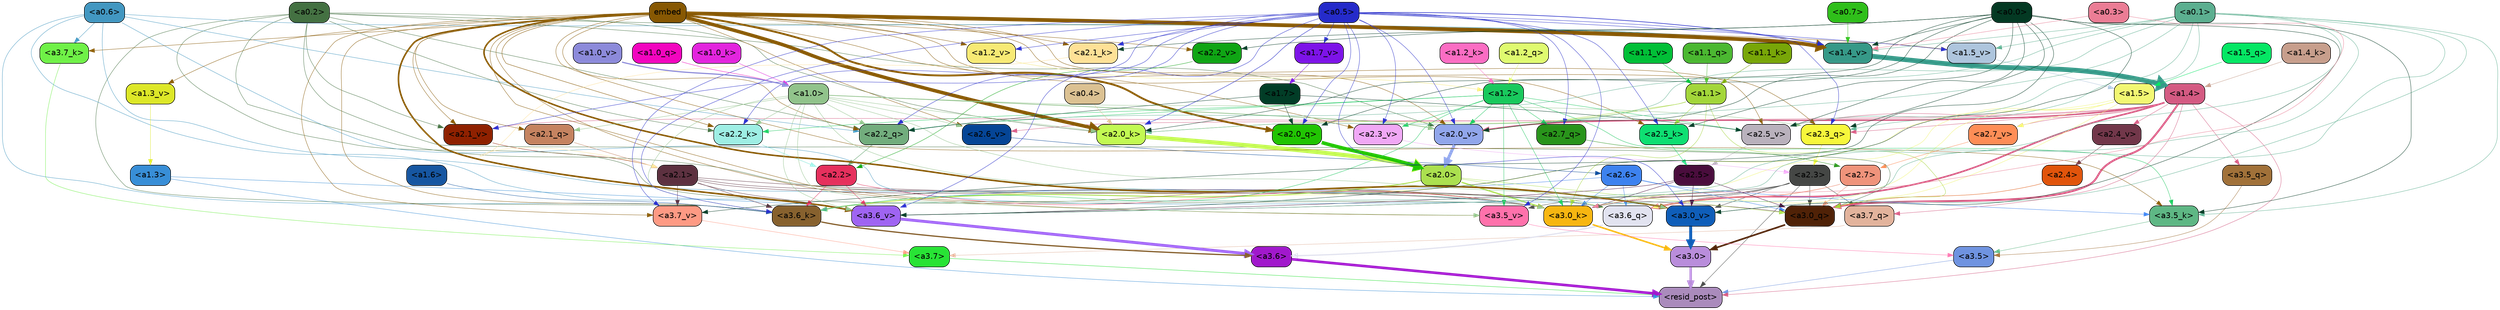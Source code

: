 strict digraph "" {
	graph [bgcolor=transparent,
		layout=dot,
		overlap=false,
		splines=true
	];
	"<a3.7>"	[color=black,
		fillcolor="#28e335",
		fontname=Helvetica,
		shape=box,
		style="filled, rounded"];
	"<resid_post>"	[color=black,
		fillcolor="#aa8bbc",
		fontname=Helvetica,
		shape=box,
		style="filled, rounded"];
	"<a3.7>" -> "<resid_post>"	[color="#28e335",
		penwidth=0.6239100098609924];
	"<a3.6>"	[color=black,
		fillcolor="#a118cc",
		fontname=Helvetica,
		shape=box,
		style="filled, rounded"];
	"<a3.6>" -> "<resid_post>"	[color="#a118cc",
		penwidth=4.569062113761902];
	"<a3.5>"	[color=black,
		fillcolor="#6f93e0",
		fontname=Helvetica,
		shape=box,
		style="filled, rounded"];
	"<a3.5>" -> "<resid_post>"	[color="#6f93e0",
		penwidth=0.6];
	"<a3.0>"	[color=black,
		fillcolor="#b98ddb",
		fontname=Helvetica,
		shape=box,
		style="filled, rounded"];
	"<a3.0>" -> "<resid_post>"	[color="#b98ddb",
		penwidth=4.283544182777405];
	"<a2.3>"	[color=black,
		fillcolor="#454745",
		fontname=Helvetica,
		shape=box,
		style="filled, rounded"];
	"<a2.3>" -> "<resid_post>"	[color="#454745",
		penwidth=0.6];
	"<a3.7_q>"	[color=black,
		fillcolor="#e2b39c",
		fontname=Helvetica,
		shape=box,
		style="filled, rounded"];
	"<a2.3>" -> "<a3.7_q>"	[color="#454745",
		penwidth=0.6];
	"<a3.6_q>"	[color=black,
		fillcolor="#e2e3f0",
		fontname=Helvetica,
		shape=box,
		style="filled, rounded"];
	"<a2.3>" -> "<a3.6_q>"	[color="#454745",
		penwidth=0.6];
	"<a3.0_q>"	[color=black,
		fillcolor="#502207",
		fontname=Helvetica,
		shape=box,
		style="filled, rounded"];
	"<a2.3>" -> "<a3.0_q>"	[color="#454745",
		penwidth=0.6];
	"<a3.0_k>"	[color=black,
		fillcolor="#f7b611",
		fontname=Helvetica,
		shape=box,
		style="filled, rounded"];
	"<a2.3>" -> "<a3.0_k>"	[color="#454745",
		penwidth=0.6];
	"<a3.6_v>"	[color=black,
		fillcolor="#9f64f2",
		fontname=Helvetica,
		shape=box,
		style="filled, rounded"];
	"<a2.3>" -> "<a3.6_v>"	[color="#454745",
		penwidth=0.6];
	"<a3.5_v>"	[color=black,
		fillcolor="#ff71ab",
		fontname=Helvetica,
		shape=box,
		style="filled, rounded"];
	"<a2.3>" -> "<a3.5_v>"	[color="#454745",
		penwidth=0.6];
	"<a3.0_v>"	[color=black,
		fillcolor="#0f5eb9",
		fontname=Helvetica,
		shape=box,
		style="filled, rounded"];
	"<a2.3>" -> "<a3.0_v>"	[color="#454745",
		penwidth=0.6];
	"<a1.4>"	[color=black,
		fillcolor="#d45a82",
		fontname=Helvetica,
		shape=box,
		style="filled, rounded"];
	"<a1.4>" -> "<resid_post>"	[color="#d45a82",
		penwidth=0.6];
	"<a1.4>" -> "<a3.7_q>"	[color="#d45a82",
		penwidth=0.6];
	"<a1.4>" -> "<a3.6_q>"	[color="#d45a82",
		penwidth=2.7934007048606873];
	"<a3.5_q>"	[color=black,
		fillcolor="#a17139",
		fontname=Helvetica,
		shape=box,
		style="filled, rounded"];
	"<a1.4>" -> "<a3.5_q>"	[color="#d45a82",
		penwidth=0.6];
	"<a1.4>" -> "<a3.0_q>"	[color="#d45a82",
		penwidth=3.340754985809326];
	"<a2.3_q>"	[color=black,
		fillcolor="#f7f73b",
		fontname=Helvetica,
		shape=box,
		style="filled, rounded"];
	"<a1.4>" -> "<a2.3_q>"	[color="#d45a82",
		penwidth=0.6];
	"<a2.7_v>"	[color=black,
		fillcolor="#fe8d56",
		fontname=Helvetica,
		shape=box,
		style="filled, rounded"];
	"<a1.4>" -> "<a2.7_v>"	[color="#d45a82",
		penwidth=0.6];
	"<a2.6_v>"	[color=black,
		fillcolor="#054596",
		fontname=Helvetica,
		shape=box,
		style="filled, rounded"];
	"<a1.4>" -> "<a2.6_v>"	[color="#d45a82",
		penwidth=0.6];
	"<a2.5_v>"	[color=black,
		fillcolor="#b9b1bc",
		fontname=Helvetica,
		shape=box,
		style="filled, rounded"];
	"<a1.4>" -> "<a2.5_v>"	[color="#d45a82",
		penwidth=0.6];
	"<a2.4_v>"	[color=black,
		fillcolor="#72374a",
		fontname=Helvetica,
		shape=box,
		style="filled, rounded"];
	"<a1.4>" -> "<a2.4_v>"	[color="#d45a82",
		penwidth=0.6];
	"<a2.1_v>"	[color=black,
		fillcolor="#8f2100",
		fontname=Helvetica,
		shape=box,
		style="filled, rounded"];
	"<a1.4>" -> "<a2.1_v>"	[color="#d45a82",
		penwidth=0.6];
	"<a2.0_v>"	[color=black,
		fillcolor="#91a6eb",
		fontname=Helvetica,
		shape=box,
		style="filled, rounded"];
	"<a1.4>" -> "<a2.0_v>"	[color="#d45a82",
		penwidth=2.268759250640869];
	"<a1.3>"	[color=black,
		fillcolor="#388ed7",
		fontname=Helvetica,
		shape=box,
		style="filled, rounded"];
	"<a1.3>" -> "<resid_post>"	[color="#388ed7",
		penwidth=0.6];
	"<a1.3>" -> "<a3.6_v>"	[color="#388ed7",
		penwidth=0.6];
	"<a3.7_q>" -> "<a3.7>"	[color="#e2b39c",
		penwidth=0.6];
	"<a3.6_q>" -> "<a3.6>"	[color="#e2e3f0",
		penwidth=2.0347584784030914];
	"<a3.5_q>" -> "<a3.5>"	[color="#a17139",
		penwidth=0.6];
	"<a3.0_q>" -> "<a3.0>"	[color="#502207",
		penwidth=2.8635367155075073];
	"<a3.7_k>"	[color=black,
		fillcolor="#6ff147",
		fontname=Helvetica,
		shape=box,
		style="filled, rounded"];
	"<a3.7_k>" -> "<a3.7>"	[color="#6ff147",
		penwidth=0.6];
	"<a3.6_k>"	[color=black,
		fillcolor="#87612e",
		fontname=Helvetica,
		shape=box,
		style="filled, rounded"];
	"<a3.6_k>" -> "<a3.6>"	[color="#87612e",
		penwidth=2.1760786175727844];
	"<a3.5_k>"	[color=black,
		fillcolor="#5eb784",
		fontname=Helvetica,
		shape=box,
		style="filled, rounded"];
	"<a3.5_k>" -> "<a3.5>"	[color="#5eb784",
		penwidth=0.6];
	"<a3.0_k>" -> "<a3.0>"	[color="#f7b611",
		penwidth=2.632905662059784];
	"<a3.7_v>"	[color=black,
		fillcolor="#fe9a84",
		fontname=Helvetica,
		shape=box,
		style="filled, rounded"];
	"<a3.7_v>" -> "<a3.7>"	[color="#fe9a84",
		penwidth=0.6];
	"<a3.6_v>" -> "<a3.6>"	[color="#9f64f2",
		penwidth=4.981305837631226];
	"<a3.5_v>" -> "<a3.5>"	[color="#ff71ab",
		penwidth=0.6];
	"<a3.0_v>" -> "<a3.0>"	[color="#0f5eb9",
		penwidth=5.168330669403076];
	"<a2.7>"	[color=black,
		fillcolor="#ef937b",
		fontname=Helvetica,
		shape=box,
		style="filled, rounded"];
	"<a2.7>" -> "<a3.6_q>"	[color="#ef937b",
		penwidth=0.6];
	"<a2.7>" -> "<a3.0_q>"	[color="#ef937b",
		penwidth=0.6];
	"<a2.7>" -> "<a3.0_k>"	[color="#ef937b",
		penwidth=0.6];
	"<a2.6>"	[color=black,
		fillcolor="#3d82ef",
		fontname=Helvetica,
		shape=box,
		style="filled, rounded"];
	"<a2.6>" -> "<a3.6_q>"	[color="#3d82ef",
		penwidth=0.6];
	"<a2.6>" -> "<a3.0_q>"	[color="#3d82ef",
		penwidth=0.6];
	"<a2.6>" -> "<a3.6_k>"	[color="#3d82ef",
		penwidth=0.6];
	"<a2.6>" -> "<a3.5_k>"	[color="#3d82ef",
		penwidth=0.6];
	"<a2.6>" -> "<a3.0_k>"	[color="#3d82ef",
		penwidth=0.6];
	"<a2.1>"	[color=black,
		fillcolor="#5d3140",
		fontname=Helvetica,
		shape=box,
		style="filled, rounded"];
	"<a2.1>" -> "<a3.6_q>"	[color="#5d3140",
		penwidth=0.6];
	"<a2.1>" -> "<a3.0_q>"	[color="#5d3140",
		penwidth=0.6];
	"<a2.1>" -> "<a3.6_k>"	[color="#5d3140",
		penwidth=0.6];
	"<a2.1>" -> "<a3.0_k>"	[color="#5d3140",
		penwidth=0.6];
	"<a2.1>" -> "<a3.7_v>"	[color="#5d3140",
		penwidth=0.6];
	"<a2.1>" -> "<a3.6_v>"	[color="#5d3140",
		penwidth=0.6];
	"<a2.0>"	[color=black,
		fillcolor="#abe04f",
		fontname=Helvetica,
		shape=box,
		style="filled, rounded"];
	"<a2.0>" -> "<a3.6_q>"	[color="#abe04f",
		penwidth=0.6];
	"<a2.0>" -> "<a3.0_q>"	[color="#abe04f",
		penwidth=0.6];
	"<a2.0>" -> "<a3.6_k>"	[color="#abe04f",
		penwidth=1.6382827460765839];
	"<a2.0>" -> "<a3.0_k>"	[color="#abe04f",
		penwidth=2.161143198609352];
	"<a1.5>"	[color=black,
		fillcolor="#f2f772",
		fontname=Helvetica,
		shape=box,
		style="filled, rounded"];
	"<a1.5>" -> "<a3.6_q>"	[color="#f2f772",
		penwidth=0.6];
	"<a1.5>" -> "<a3.0_q>"	[color="#f2f772",
		penwidth=0.6];
	"<a1.5>" -> "<a3.6_k>"	[color="#f2f772",
		penwidth=0.6];
	"<a1.5>" -> "<a3.0_k>"	[color="#f2f772",
		penwidth=0.6];
	"<a1.5>" -> "<a2.7_v>"	[color="#f2f772",
		penwidth=0.6];
	"<a0.2>"	[color=black,
		fillcolor="#447142",
		fontname=Helvetica,
		shape=box,
		style="filled, rounded"];
	"<a0.2>" -> "<a3.6_q>"	[color="#447142",
		penwidth=0.6];
	"<a0.2>" -> "<a3.0_q>"	[color="#447142",
		penwidth=0.6];
	"<a0.2>" -> "<a3.6_k>"	[color="#447142",
		penwidth=0.6];
	"<a0.2>" -> "<a3.0_k>"	[color="#447142",
		penwidth=0.6];
	"<a2.2_q>"	[color=black,
		fillcolor="#72ad7d",
		fontname=Helvetica,
		shape=box,
		style="filled, rounded"];
	"<a0.2>" -> "<a2.2_q>"	[color="#447142",
		penwidth=0.6];
	"<a2.2_k>"	[color=black,
		fillcolor="#9eeee4",
		fontname=Helvetica,
		shape=box,
		style="filled, rounded"];
	"<a0.2>" -> "<a2.2_k>"	[color="#447142",
		penwidth=0.6];
	"<a2.0_k>"	[color=black,
		fillcolor="#c2f952",
		fontname=Helvetica,
		shape=box,
		style="filled, rounded"];
	"<a0.2>" -> "<a2.0_k>"	[color="#447142",
		penwidth=0.6];
	"<a0.2>" -> "<a2.1_v>"	[color="#447142",
		penwidth=0.6];
	"<a0.2>" -> "<a2.0_v>"	[color="#447142",
		penwidth=0.6];
	"<a1.4_v>"	[color=black,
		fillcolor="#369988",
		fontname=Helvetica,
		shape=box,
		style="filled, rounded"];
	"<a0.2>" -> "<a1.4_v>"	[color="#447142",
		penwidth=0.6];
	"<a2.5>"	[color=black,
		fillcolor="#4a0d3d",
		fontname=Helvetica,
		shape=box,
		style="filled, rounded"];
	"<a2.5>" -> "<a3.0_q>"	[color="#4a0d3d",
		penwidth=0.6];
	"<a2.5>" -> "<a3.0_k>"	[color="#4a0d3d",
		penwidth=0.6];
	"<a2.5>" -> "<a3.6_v>"	[color="#4a0d3d",
		penwidth=0.6];
	"<a2.5>" -> "<a3.0_v>"	[color="#4a0d3d",
		penwidth=0.6];
	"<a2.4>"	[color=black,
		fillcolor="#e1540b",
		fontname=Helvetica,
		shape=box,
		style="filled, rounded"];
	"<a2.4>" -> "<a3.0_q>"	[color="#e1540b",
		penwidth=0.6];
	"<a1.1>"	[color=black,
		fillcolor="#a3d63a",
		fontname=Helvetica,
		shape=box,
		style="filled, rounded"];
	"<a1.1>" -> "<a3.0_q>"	[color="#a3d63a",
		penwidth=0.6];
	"<a1.1>" -> "<a3.0_k>"	[color="#a3d63a",
		penwidth=0.6];
	"<a2.5_k>"	[color=black,
		fillcolor="#0edf72",
		fontname=Helvetica,
		shape=box,
		style="filled, rounded"];
	"<a1.1>" -> "<a2.5_k>"	[color="#a3d63a",
		penwidth=0.6];
	"<a1.1>" -> "<a2.0_k>"	[color="#a3d63a",
		penwidth=0.6];
	"<a1.1>" -> "<a2.0_v>"	[color="#a3d63a",
		penwidth=0.6];
	"<a0.6>"	[color=black,
		fillcolor="#4297c1",
		fontname=Helvetica,
		shape=box,
		style="filled, rounded"];
	"<a0.6>" -> "<a3.7_k>"	[color="#4297c1",
		penwidth=0.6];
	"<a0.6>" -> "<a3.6_k>"	[color="#4297c1",
		penwidth=0.6];
	"<a0.6>" -> "<a3.0_k>"	[color="#4297c1",
		penwidth=0.6];
	"<a0.6>" -> "<a3.6_v>"	[color="#4297c1",
		penwidth=0.6];
	"<a0.6>" -> "<a3.0_v>"	[color="#4297c1",
		penwidth=0.6];
	"<a0.6>" -> "<a2.2_q>"	[color="#4297c1",
		penwidth=0.6];
	"<a0.6>" -> "<a1.4_v>"	[color="#4297c1",
		penwidth=0.6];
	embed	[color=black,
		fillcolor="#875803",
		fontname=Helvetica,
		shape=box,
		style="filled, rounded"];
	embed -> "<a3.7_k>"	[color="#875803",
		penwidth=0.6];
	embed -> "<a3.6_k>"	[color="#875803",
		penwidth=0.6];
	embed -> "<a3.5_k>"	[color="#875803",
		penwidth=0.6];
	embed -> "<a3.0_k>"	[color="#875803",
		penwidth=0.6];
	embed -> "<a3.7_v>"	[color="#875803",
		penwidth=0.6];
	embed -> "<a3.6_v>"	[color="#875803",
		penwidth=2.7825746536254883];
	embed -> "<a3.5_v>"	[color="#875803",
		penwidth=0.6];
	embed -> "<a3.0_v>"	[color="#875803",
		penwidth=2.6950180530548096];
	embed -> "<a2.3_q>"	[color="#875803",
		penwidth=0.6];
	embed -> "<a2.2_q>"	[color="#875803",
		penwidth=0.6];
	"<a2.1_q>"	[color=black,
		fillcolor="#c58360",
		fontname=Helvetica,
		shape=box,
		style="filled, rounded"];
	embed -> "<a2.1_q>"	[color="#875803",
		penwidth=0.6];
	"<a2.0_q>"	[color=black,
		fillcolor="#21c403",
		fontname=Helvetica,
		shape=box,
		style="filled, rounded"];
	embed -> "<a2.0_q>"	[color="#875803",
		penwidth=3.305941343307495];
	embed -> "<a2.5_k>"	[color="#875803",
		penwidth=0.6];
	embed -> "<a2.2_k>"	[color="#875803",
		penwidth=0.6698317527770996];
	"<a2.1_k>"	[color=black,
		fillcolor="#fee197",
		fontname=Helvetica,
		shape=box,
		style="filled, rounded"];
	embed -> "<a2.1_k>"	[color="#875803",
		penwidth=0.6];
	embed -> "<a2.0_k>"	[color="#875803",
		penwidth=6.12570995092392];
	embed -> "<a2.6_v>"	[color="#875803",
		penwidth=0.6];
	embed -> "<a2.5_v>"	[color="#875803",
		penwidth=0.6];
	"<a2.3_v>"	[color=black,
		fillcolor="#f0a8f5",
		fontname=Helvetica,
		shape=box,
		style="filled, rounded"];
	embed -> "<a2.3_v>"	[color="#875803",
		penwidth=0.6];
	"<a2.2_v>"	[color=black,
		fillcolor="#0fa514",
		fontname=Helvetica,
		shape=box,
		style="filled, rounded"];
	embed -> "<a2.2_v>"	[color="#875803",
		penwidth=0.6];
	embed -> "<a2.1_v>"	[color="#875803",
		penwidth=0.6];
	embed -> "<a2.0_v>"	[color="#875803",
		penwidth=0.6];
	"<a1.5_v>"	[color=black,
		fillcolor="#aec5dd",
		fontname=Helvetica,
		shape=box,
		style="filled, rounded"];
	embed -> "<a1.5_v>"	[color="#875803",
		penwidth=0.6];
	embed -> "<a1.4_v>"	[color="#875803",
		penwidth=6.590077131986618];
	"<a1.3_v>"	[color=black,
		fillcolor="#dde728",
		fontname=Helvetica,
		shape=box,
		style="filled, rounded"];
	embed -> "<a1.3_v>"	[color="#875803",
		penwidth=0.6];
	"<a1.2_v>"	[color=black,
		fillcolor="#f7ea74",
		fontname=Helvetica,
		shape=box,
		style="filled, rounded"];
	embed -> "<a1.2_v>"	[color="#875803",
		penwidth=0.6];
	"<a2.2>"	[color=black,
		fillcolor="#e6305d",
		fontname=Helvetica,
		shape=box,
		style="filled, rounded"];
	"<a2.2>" -> "<a3.6_k>"	[color="#e6305d",
		penwidth=0.6];
	"<a2.2>" -> "<a3.0_k>"	[color="#e6305d",
		penwidth=0.6];
	"<a2.2>" -> "<a3.6_v>"	[color="#e6305d",
		penwidth=0.6];
	"<a1.6>"	[color=black,
		fillcolor="#1656a1",
		fontname=Helvetica,
		shape=box,
		style="filled, rounded"];
	"<a1.6>" -> "<a3.6_k>"	[color="#1656a1",
		penwidth=0.6];
	"<a1.2>"	[color=black,
		fillcolor="#19c95d",
		fontname=Helvetica,
		shape=box,
		style="filled, rounded"];
	"<a1.2>" -> "<a3.6_k>"	[color="#19c95d",
		penwidth=0.6];
	"<a1.2>" -> "<a3.5_k>"	[color="#19c95d",
		penwidth=0.6];
	"<a1.2>" -> "<a3.0_k>"	[color="#19c95d",
		penwidth=0.6];
	"<a1.2>" -> "<a3.5_v>"	[color="#19c95d",
		penwidth=0.6];
	"<a2.7_q>"	[color=black,
		fillcolor="#29941b",
		fontname=Helvetica,
		shape=box,
		style="filled, rounded"];
	"<a1.2>" -> "<a2.7_q>"	[color="#19c95d",
		penwidth=0.6];
	"<a1.2>" -> "<a2.2_q>"	[color="#19c95d",
		penwidth=0.6];
	"<a1.2>" -> "<a2.2_k>"	[color="#19c95d",
		penwidth=0.6];
	"<a1.2>" -> "<a2.5_v>"	[color="#19c95d",
		penwidth=0.6];
	"<a1.2>" -> "<a2.3_v>"	[color="#19c95d",
		penwidth=0.6];
	"<a1.2>" -> "<a2.0_v>"	[color="#19c95d",
		penwidth=0.6];
	"<a1.0>"	[color=black,
		fillcolor="#91c38b",
		fontname=Helvetica,
		shape=box,
		style="filled, rounded"];
	"<a1.0>" -> "<a3.6_k>"	[color="#91c38b",
		penwidth=0.6];
	"<a1.0>" -> "<a3.0_k>"	[color="#91c38b",
		penwidth=0.6];
	"<a1.0>" -> "<a3.6_v>"	[color="#91c38b",
		penwidth=0.6];
	"<a1.0>" -> "<a3.5_v>"	[color="#91c38b",
		penwidth=0.6];
	"<a1.0>" -> "<a3.0_v>"	[color="#91c38b",
		penwidth=0.6];
	"<a1.0>" -> "<a2.3_q>"	[color="#91c38b",
		penwidth=0.6];
	"<a1.0>" -> "<a2.2_q>"	[color="#91c38b",
		penwidth=0.6];
	"<a1.0>" -> "<a2.1_q>"	[color="#91c38b",
		penwidth=0.6];
	"<a1.0>" -> "<a2.2_k>"	[color="#91c38b",
		penwidth=0.6];
	"<a1.0>" -> "<a2.0_k>"	[color="#91c38b",
		penwidth=0.6];
	"<a1.0>" -> "<a2.6_v>"	[color="#91c38b",
		penwidth=0.6];
	"<a1.0>" -> "<a2.0_v>"	[color="#91c38b",
		penwidth=1.2213096618652344];
	"<a0.5>"	[color=black,
		fillcolor="#252bca",
		fontname=Helvetica,
		shape=box,
		style="filled, rounded"];
	"<a0.5>" -> "<a3.6_k>"	[color="#252bca",
		penwidth=0.6];
	"<a0.5>" -> "<a3.7_v>"	[color="#252bca",
		penwidth=0.6];
	"<a0.5>" -> "<a3.6_v>"	[color="#252bca",
		penwidth=0.6];
	"<a0.5>" -> "<a3.5_v>"	[color="#252bca",
		penwidth=0.6];
	"<a0.5>" -> "<a3.0_v>"	[color="#252bca",
		penwidth=0.6];
	"<a0.5>" -> "<a2.7_q>"	[color="#252bca",
		penwidth=0.6];
	"<a0.5>" -> "<a2.3_q>"	[color="#252bca",
		penwidth=0.6];
	"<a0.5>" -> "<a2.2_q>"	[color="#252bca",
		penwidth=0.6];
	"<a0.5>" -> "<a2.0_q>"	[color="#252bca",
		penwidth=0.6];
	"<a0.5>" -> "<a2.5_k>"	[color="#252bca",
		penwidth=0.6];
	"<a0.5>" -> "<a2.2_k>"	[color="#252bca",
		penwidth=0.6];
	"<a0.5>" -> "<a2.1_k>"	[color="#252bca",
		penwidth=0.6];
	"<a0.5>" -> "<a2.0_k>"	[color="#252bca",
		penwidth=0.6900839805603027];
	"<a0.5>" -> "<a2.3_v>"	[color="#252bca",
		penwidth=0.6];
	"<a0.5>" -> "<a2.1_v>"	[color="#252bca",
		penwidth=0.6];
	"<a0.5>" -> "<a2.0_v>"	[color="#252bca",
		penwidth=0.6];
	"<a1.7_v>"	[color=black,
		fillcolor="#7d13e8",
		fontname=Helvetica,
		shape=box,
		style="filled, rounded"];
	"<a0.5>" -> "<a1.7_v>"	[color="#252bca",
		penwidth=0.6];
	"<a0.5>" -> "<a1.5_v>"	[color="#252bca",
		penwidth=0.6];
	"<a0.5>" -> "<a1.4_v>"	[color="#252bca",
		penwidth=0.9985027313232422];
	"<a0.5>" -> "<a1.2_v>"	[color="#252bca",
		penwidth=0.6];
	"<a0.1>"	[color=black,
		fillcolor="#5caf90",
		fontname=Helvetica,
		shape=box,
		style="filled, rounded"];
	"<a0.1>" -> "<a3.6_k>"	[color="#5caf90",
		penwidth=0.6];
	"<a0.1>" -> "<a3.5_k>"	[color="#5caf90",
		penwidth=0.6];
	"<a0.1>" -> "<a3.0_k>"	[color="#5caf90",
		penwidth=0.6];
	"<a0.1>" -> "<a3.6_v>"	[color="#5caf90",
		penwidth=0.6];
	"<a0.1>" -> "<a3.0_v>"	[color="#5caf90",
		penwidth=0.6];
	"<a0.1>" -> "<a2.3_q>"	[color="#5caf90",
		penwidth=0.6];
	"<a0.1>" -> "<a2.2_q>"	[color="#5caf90",
		penwidth=0.6];
	"<a0.1>" -> "<a2.0_k>"	[color="#5caf90",
		penwidth=0.6];
	"<a0.1>" -> "<a2.5_v>"	[color="#5caf90",
		penwidth=0.6];
	"<a0.1>" -> "<a2.0_v>"	[color="#5caf90",
		penwidth=0.6];
	"<a0.1>" -> "<a1.5_v>"	[color="#5caf90",
		penwidth=0.6];
	"<a0.1>" -> "<a1.4_v>"	[color="#5caf90",
		penwidth=0.6];
	"<a0.0>"	[color=black,
		fillcolor="#043923",
		fontname=Helvetica,
		shape=box,
		style="filled, rounded"];
	"<a0.0>" -> "<a3.5_k>"	[color="#043923",
		penwidth=0.6];
	"<a0.0>" -> "<a3.7_v>"	[color="#043923",
		penwidth=0.6];
	"<a0.0>" -> "<a3.6_v>"	[color="#043923",
		penwidth=0.6];
	"<a0.0>" -> "<a3.0_v>"	[color="#043923",
		penwidth=0.6];
	"<a0.0>" -> "<a2.3_q>"	[color="#043923",
		penwidth=0.6];
	"<a0.0>" -> "<a2.0_q>"	[color="#043923",
		penwidth=0.6];
	"<a0.0>" -> "<a2.5_k>"	[color="#043923",
		penwidth=0.6];
	"<a0.0>" -> "<a2.1_k>"	[color="#043923",
		penwidth=0.6];
	"<a0.0>" -> "<a2.0_k>"	[color="#043923",
		penwidth=0.6];
	"<a0.0>" -> "<a2.5_v>"	[color="#043923",
		penwidth=0.6];
	"<a0.0>" -> "<a2.2_v>"	[color="#043923",
		penwidth=0.6];
	"<a0.0>" -> "<a2.0_v>"	[color="#043923",
		penwidth=0.6];
	"<a0.0>" -> "<a1.4_v>"	[color="#043923",
		penwidth=0.6];
	"<a0.3>"	[color=black,
		fillcolor="#eb7d95",
		fontname=Helvetica,
		shape=box,
		style="filled, rounded"];
	"<a0.3>" -> "<a3.0_k>"	[color="#eb7d95",
		penwidth=0.6];
	"<a0.3>" -> "<a1.4_v>"	[color="#eb7d95",
		penwidth=0.6];
	"<a2.7_q>" -> "<a2.7>"	[color="#29941b",
		penwidth=0.6];
	"<a2.3_q>" -> "<a2.3>"	[color="#f7f73b",
		penwidth=0.6];
	"<a2.2_q>" -> "<a2.2>"	[color="#72ad7d",
		penwidth=0.7553567886352539];
	"<a2.1_q>" -> "<a2.1>"	[color="#c58360",
		penwidth=0.6];
	"<a2.0_q>" -> "<a2.0>"	[color="#21c403",
		penwidth=6.256794691085815];
	"<a2.5_k>" -> "<a2.5>"	[color="#0edf72",
		penwidth=0.6];
	"<a2.2_k>" -> "<a2.2>"	[color="#9eeee4",
		penwidth=0.8854708671569824];
	"<a2.1_k>" -> "<a2.1>"	[color="#fee197",
		penwidth=0.6];
	"<a2.0_k>" -> "<a2.0>"	[color="#c2f952",
		penwidth=7.231504917144775];
	"<a2.7_v>" -> "<a2.7>"	[color="#fe8d56",
		penwidth=0.6];
	"<a2.6_v>" -> "<a2.6>"	[color="#054596",
		penwidth=0.6];
	"<a2.5_v>" -> "<a2.5>"	[color="#b9b1bc",
		penwidth=0.6];
	"<a2.4_v>" -> "<a2.4>"	[color="#72374a",
		penwidth=0.6];
	"<a2.3_v>" -> "<a2.3>"	[color="#f0a8f5",
		penwidth=0.6];
	"<a2.2_v>" -> "<a2.2>"	[color="#0fa514",
		penwidth=0.6];
	"<a2.1_v>" -> "<a2.1>"	[color="#8f2100",
		penwidth=0.6];
	"<a2.0_v>" -> "<a2.0>"	[color="#91a6eb",
		penwidth=5.231471925973892];
	"<a1.7>"	[color=black,
		fillcolor="#023d27",
		fontname=Helvetica,
		shape=box,
		style="filled, rounded"];
	"<a1.7>" -> "<a2.2_q>"	[color="#023d27",
		penwidth=0.6];
	"<a1.7>" -> "<a2.0_q>"	[color="#023d27",
		penwidth=0.6];
	"<a1.7>" -> "<a2.5_v>"	[color="#023d27",
		penwidth=0.6];
	"<a0.4>"	[color=black,
		fillcolor="#dbc192",
		fontname=Helvetica,
		shape=box,
		style="filled, rounded"];
	"<a0.4>" -> "<a2.0_k>"	[color="#dbc192",
		penwidth=0.6];
	"<a1.5_q>"	[color=black,
		fillcolor="#05e764",
		fontname=Helvetica,
		shape=box,
		style="filled, rounded"];
	"<a1.5_q>" -> "<a1.5>"	[color="#05e764",
		penwidth=0.6];
	"<a1.2_q>"	[color=black,
		fillcolor="#dffa6f",
		fontname=Helvetica,
		shape=box,
		style="filled, rounded"];
	"<a1.2_q>" -> "<a1.2>"	[color="#dffa6f",
		penwidth=0.6];
	"<a1.1_q>"	[color=black,
		fillcolor="#4bb831",
		fontname=Helvetica,
		shape=box,
		style="filled, rounded"];
	"<a1.1_q>" -> "<a1.1>"	[color="#4bb831",
		penwidth=0.6];
	"<a1.0_q>"	[color=black,
		fillcolor="#f205bf",
		fontname=Helvetica,
		shape=box,
		style="filled, rounded"];
	"<a1.0_q>" -> "<a1.0>"	[color="#f205bf",
		penwidth=0.6];
	"<a1.4_k>"	[color=black,
		fillcolor="#c79e8c",
		fontname=Helvetica,
		shape=box,
		style="filled, rounded"];
	"<a1.4_k>" -> "<a1.4>"	[color="#c79e8c",
		penwidth=0.6];
	"<a1.2_k>"	[color=black,
		fillcolor="#fb6dc3",
		fontname=Helvetica,
		shape=box,
		style="filled, rounded"];
	"<a1.2_k>" -> "<a1.2>"	[color="#fb6dc3",
		penwidth=0.6];
	"<a1.1_k>"	[color=black,
		fillcolor="#78a608",
		fontname=Helvetica,
		shape=box,
		style="filled, rounded"];
	"<a1.1_k>" -> "<a1.1>"	[color="#78a608",
		penwidth=0.6];
	"<a1.0_k>"	[color=black,
		fillcolor="#e325de",
		fontname=Helvetica,
		shape=box,
		style="filled, rounded"];
	"<a1.0_k>" -> "<a1.0>"	[color="#e325de",
		penwidth=0.6];
	"<a1.7_v>" -> "<a1.7>"	[color="#7d13e8",
		penwidth=0.6];
	"<a1.5_v>" -> "<a1.5>"	[color="#aec5dd",
		penwidth=0.6];
	"<a1.4_v>" -> "<a1.4>"	[color="#369988",
		penwidth=8.36684274673462];
	"<a1.3_v>" -> "<a1.3>"	[color="#dde728",
		penwidth=0.6];
	"<a1.2_v>" -> "<a1.2>"	[color="#f7ea74",
		penwidth=0.6];
	"<a1.1_v>"	[color=black,
		fillcolor="#01bf37",
		fontname=Helvetica,
		shape=box,
		style="filled, rounded"];
	"<a1.1_v>" -> "<a1.1>"	[color="#01bf37",
		penwidth=0.6];
	"<a1.0_v>"	[color=black,
		fillcolor="#8c8ada",
		fontname=Helvetica,
		shape=box,
		style="filled, rounded"];
	"<a1.0_v>" -> "<a1.0>"	[color="#8c8ada",
		penwidth=1.9665732383728027];
	"<a0.7>"	[color=black,
		fillcolor="#2fbf1a",
		fontname=Helvetica,
		shape=box,
		style="filled, rounded"];
	"<a0.7>" -> "<a1.4_v>"	[color="#2fbf1a",
		penwidth=0.6];
}

